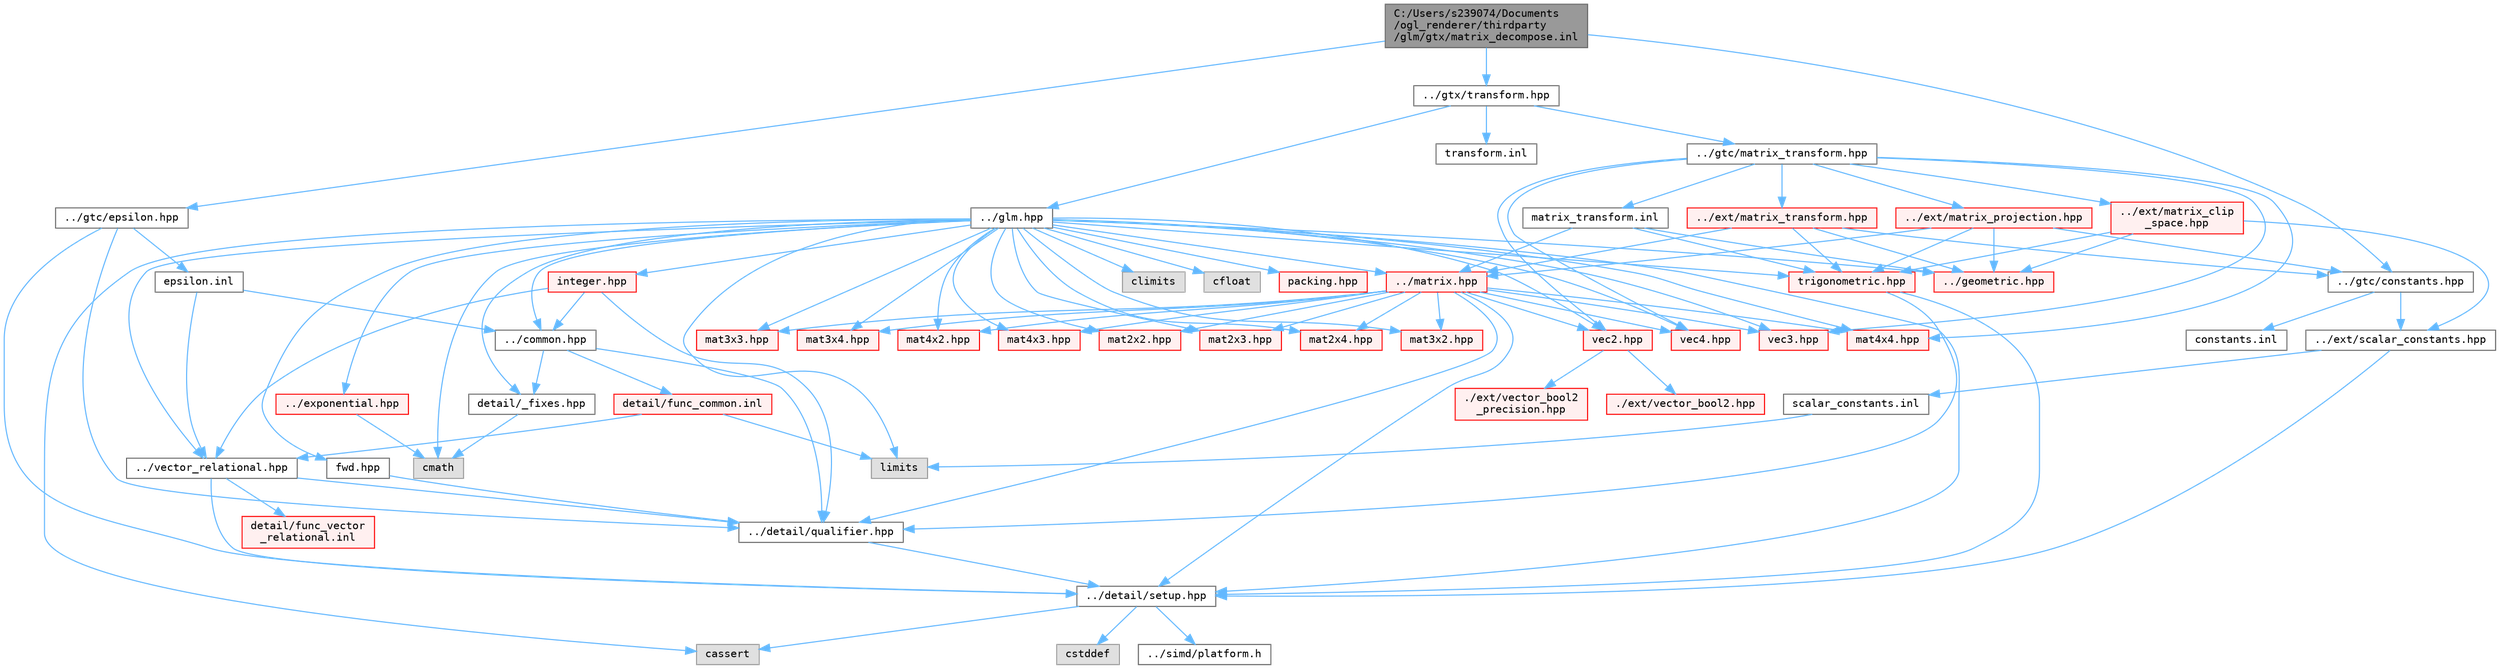 digraph "C:/Users/s239074/Documents/ogl_renderer/thirdparty/glm/gtx/matrix_decompose.inl"
{
 // LATEX_PDF_SIZE
  bgcolor="transparent";
  edge [fontname=Terminal,fontsize=10,labelfontname=Helvetica,labelfontsize=10];
  node [fontname=Terminal,fontsize=10,shape=box,height=0.2,width=0.4];
  Node1 [label="C:/Users/s239074/Documents\l/ogl_renderer/thirdparty\l/glm/gtx/matrix_decompose.inl",height=0.2,width=0.4,color="gray40", fillcolor="grey60", style="filled", fontcolor="black",tooltip=" "];
  Node1 -> Node2 [color="steelblue1",style="solid"];
  Node2 [label="../gtc/constants.hpp",height=0.2,width=0.4,color="grey40", fillcolor="white", style="filled",URL="$constants_8hpp.html",tooltip=" "];
  Node2 -> Node3 [color="steelblue1",style="solid"];
  Node3 [label="../ext/scalar_constants.hpp",height=0.2,width=0.4,color="grey40", fillcolor="white", style="filled",URL="$scalar__constants_8hpp.html",tooltip=" "];
  Node3 -> Node4 [color="steelblue1",style="solid"];
  Node4 [label="../detail/setup.hpp",height=0.2,width=0.4,color="grey40", fillcolor="white", style="filled",URL="$setup_8hpp.html",tooltip=" "];
  Node4 -> Node5 [color="steelblue1",style="solid"];
  Node5 [label="cassert",height=0.2,width=0.4,color="grey60", fillcolor="#E0E0E0", style="filled",tooltip=" "];
  Node4 -> Node6 [color="steelblue1",style="solid"];
  Node6 [label="cstddef",height=0.2,width=0.4,color="grey60", fillcolor="#E0E0E0", style="filled",tooltip=" "];
  Node4 -> Node7 [color="steelblue1",style="solid"];
  Node7 [label="../simd/platform.h",height=0.2,width=0.4,color="grey40", fillcolor="white", style="filled",URL="$platform_8h.html",tooltip=" "];
  Node3 -> Node8 [color="steelblue1",style="solid"];
  Node8 [label="scalar_constants.inl",height=0.2,width=0.4,color="grey40", fillcolor="white", style="filled",URL="$scalar__constants_8inl.html",tooltip=" "];
  Node8 -> Node9 [color="steelblue1",style="solid"];
  Node9 [label="limits",height=0.2,width=0.4,color="grey60", fillcolor="#E0E0E0", style="filled",tooltip=" "];
  Node2 -> Node10 [color="steelblue1",style="solid"];
  Node10 [label="constants.inl",height=0.2,width=0.4,color="grey40", fillcolor="white", style="filled",URL="$constants_8inl.html",tooltip=" "];
  Node1 -> Node11 [color="steelblue1",style="solid"];
  Node11 [label="../gtc/epsilon.hpp",height=0.2,width=0.4,color="grey40", fillcolor="white", style="filled",URL="$epsilon_8hpp.html",tooltip=" "];
  Node11 -> Node4 [color="steelblue1",style="solid"];
  Node11 -> Node12 [color="steelblue1",style="solid"];
  Node12 [label="../detail/qualifier.hpp",height=0.2,width=0.4,color="grey40", fillcolor="white", style="filled",URL="$qualifier_8hpp.html",tooltip=" "];
  Node12 -> Node4 [color="steelblue1",style="solid"];
  Node11 -> Node13 [color="steelblue1",style="solid"];
  Node13 [label="epsilon.inl",height=0.2,width=0.4,color="grey40", fillcolor="white", style="filled",URL="$epsilon_8inl.html",tooltip=" "];
  Node13 -> Node14 [color="steelblue1",style="solid"];
  Node14 [label="../vector_relational.hpp",height=0.2,width=0.4,color="grey40", fillcolor="white", style="filled",URL="$vector__relational_8hpp.html",tooltip=" "];
  Node14 -> Node12 [color="steelblue1",style="solid"];
  Node14 -> Node4 [color="steelblue1",style="solid"];
  Node14 -> Node15 [color="steelblue1",style="solid"];
  Node15 [label="detail/func_vector\l_relational.inl",height=0.2,width=0.4,color="red", fillcolor="#FFF0F0", style="filled",URL="$func__vector__relational_8inl.html",tooltip=" "];
  Node13 -> Node17 [color="steelblue1",style="solid"];
  Node17 [label="../common.hpp",height=0.2,width=0.4,color="grey40", fillcolor="white", style="filled",URL="$common_8hpp.html",tooltip=" "];
  Node17 -> Node12 [color="steelblue1",style="solid"];
  Node17 -> Node18 [color="steelblue1",style="solid"];
  Node18 [label="detail/_fixes.hpp",height=0.2,width=0.4,color="grey40", fillcolor="white", style="filled",URL="$__fixes_8hpp.html",tooltip=" "];
  Node18 -> Node19 [color="steelblue1",style="solid"];
  Node19 [label="cmath",height=0.2,width=0.4,color="grey60", fillcolor="#E0E0E0", style="filled",tooltip=" "];
  Node17 -> Node20 [color="steelblue1",style="solid"];
  Node20 [label="detail/func_common.inl",height=0.2,width=0.4,color="red", fillcolor="#FFF0F0", style="filled",URL="$func__common_8inl.html",tooltip=" "];
  Node20 -> Node14 [color="steelblue1",style="solid"];
  Node20 -> Node9 [color="steelblue1",style="solid"];
  Node1 -> Node32 [color="steelblue1",style="solid"];
  Node32 [label="../gtx/transform.hpp",height=0.2,width=0.4,color="grey40", fillcolor="white", style="filled",URL="$transform_8hpp.html",tooltip=" "];
  Node32 -> Node33 [color="steelblue1",style="solid"];
  Node33 [label="../glm.hpp",height=0.2,width=0.4,color="grey40", fillcolor="white", style="filled",URL="$glm_8hpp.html",tooltip=" "];
  Node33 -> Node18 [color="steelblue1",style="solid"];
  Node33 -> Node4 [color="steelblue1",style="solid"];
  Node33 -> Node19 [color="steelblue1",style="solid"];
  Node33 -> Node34 [color="steelblue1",style="solid"];
  Node34 [label="climits",height=0.2,width=0.4,color="grey60", fillcolor="#E0E0E0", style="filled",tooltip=" "];
  Node33 -> Node35 [color="steelblue1",style="solid"];
  Node35 [label="cfloat",height=0.2,width=0.4,color="grey60", fillcolor="#E0E0E0", style="filled",tooltip=" "];
  Node33 -> Node9 [color="steelblue1",style="solid"];
  Node33 -> Node5 [color="steelblue1",style="solid"];
  Node33 -> Node36 [color="steelblue1",style="solid"];
  Node36 [label="fwd.hpp",height=0.2,width=0.4,color="grey40", fillcolor="white", style="filled",URL="$fwd_8hpp.html",tooltip=" "];
  Node36 -> Node12 [color="steelblue1",style="solid"];
  Node33 -> Node37 [color="steelblue1",style="solid"];
  Node37 [label="vec2.hpp",height=0.2,width=0.4,color="red", fillcolor="#FFF0F0", style="filled",URL="$vec2_8hpp.html",tooltip=" "];
  Node37 -> Node38 [color="steelblue1",style="solid"];
  Node38 [label="./ext/vector_bool2.hpp",height=0.2,width=0.4,color="red", fillcolor="#FFF0F0", style="filled",URL="$vector__bool2_8hpp.html",tooltip=" "];
  Node37 -> Node39 [color="steelblue1",style="solid"];
  Node39 [label="./ext/vector_bool2\l_precision.hpp",height=0.2,width=0.4,color="red", fillcolor="#FFF0F0", style="filled",URL="$vector__bool2__precision_8hpp.html",tooltip=" "];
  Node33 -> Node50 [color="steelblue1",style="solid"];
  Node50 [label="vec3.hpp",height=0.2,width=0.4,color="red", fillcolor="#FFF0F0", style="filled",URL="$vec3_8hpp.html",tooltip=" "];
  Node33 -> Node61 [color="steelblue1",style="solid"];
  Node61 [label="vec4.hpp",height=0.2,width=0.4,color="red", fillcolor="#FFF0F0", style="filled",URL="$vec4_8hpp.html",tooltip=" "];
  Node33 -> Node72 [color="steelblue1",style="solid"];
  Node72 [label="mat2x2.hpp",height=0.2,width=0.4,color="red", fillcolor="#FFF0F0", style="filled",URL="$mat2x2_8hpp.html",tooltip=" "];
  Node33 -> Node77 [color="steelblue1",style="solid"];
  Node77 [label="mat2x3.hpp",height=0.2,width=0.4,color="red", fillcolor="#FFF0F0", style="filled",URL="$mat2x3_8hpp.html",tooltip=" "];
  Node33 -> Node84 [color="steelblue1",style="solid"];
  Node84 [label="mat2x4.hpp",height=0.2,width=0.4,color="red", fillcolor="#FFF0F0", style="filled",URL="$mat2x4_8hpp.html",tooltip=" "];
  Node33 -> Node91 [color="steelblue1",style="solid"];
  Node91 [label="mat3x2.hpp",height=0.2,width=0.4,color="red", fillcolor="#FFF0F0", style="filled",URL="$mat3x2_8hpp.html",tooltip=" "];
  Node33 -> Node98 [color="steelblue1",style="solid"];
  Node98 [label="mat3x3.hpp",height=0.2,width=0.4,color="red", fillcolor="#FFF0F0", style="filled",URL="$mat3x3_8hpp.html",tooltip=" "];
  Node33 -> Node105 [color="steelblue1",style="solid"];
  Node105 [label="mat3x4.hpp",height=0.2,width=0.4,color="red", fillcolor="#FFF0F0", style="filled",URL="$mat3x4_8hpp.html",tooltip=" "];
  Node33 -> Node112 [color="steelblue1",style="solid"];
  Node112 [label="mat4x2.hpp",height=0.2,width=0.4,color="red", fillcolor="#FFF0F0", style="filled",URL="$mat4x2_8hpp.html",tooltip=" "];
  Node33 -> Node119 [color="steelblue1",style="solid"];
  Node119 [label="mat4x3.hpp",height=0.2,width=0.4,color="red", fillcolor="#FFF0F0", style="filled",URL="$mat4x3_8hpp.html",tooltip=" "];
  Node33 -> Node126 [color="steelblue1",style="solid"];
  Node126 [label="mat4x4.hpp",height=0.2,width=0.4,color="red", fillcolor="#FFF0F0", style="filled",URL="$mat4x4_8hpp.html",tooltip=" "];
  Node33 -> Node141 [color="steelblue1",style="solid"];
  Node141 [label="trigonometric.hpp",height=0.2,width=0.4,color="red", fillcolor="#FFF0F0", style="filled",URL="$trigonometric_8hpp.html",tooltip=" "];
  Node141 -> Node4 [color="steelblue1",style="solid"];
  Node141 -> Node12 [color="steelblue1",style="solid"];
  Node33 -> Node136 [color="steelblue1",style="solid"];
  Node136 [label="../exponential.hpp",height=0.2,width=0.4,color="red", fillcolor="#FFF0F0", style="filled",URL="$exponential_8hpp.html",tooltip=" "];
  Node136 -> Node19 [color="steelblue1",style="solid"];
  Node33 -> Node17 [color="steelblue1",style="solid"];
  Node33 -> Node144 [color="steelblue1",style="solid"];
  Node144 [label="packing.hpp",height=0.2,width=0.4,color="red", fillcolor="#FFF0F0", style="filled",URL="$packing_8hpp.html",tooltip=" "];
  Node33 -> Node134 [color="steelblue1",style="solid"];
  Node134 [label="../geometric.hpp",height=0.2,width=0.4,color="red", fillcolor="#FFF0F0", style="filled",URL="$geometric_8hpp.html",tooltip=" "];
  Node33 -> Node76 [color="steelblue1",style="solid"];
  Node76 [label="../matrix.hpp",height=0.2,width=0.4,color="red", fillcolor="#FFF0F0", style="filled",URL="$matrix_8hpp.html",tooltip=" "];
  Node76 -> Node12 [color="steelblue1",style="solid"];
  Node76 -> Node4 [color="steelblue1",style="solid"];
  Node76 -> Node37 [color="steelblue1",style="solid"];
  Node76 -> Node50 [color="steelblue1",style="solid"];
  Node76 -> Node61 [color="steelblue1",style="solid"];
  Node76 -> Node72 [color="steelblue1",style="solid"];
  Node76 -> Node77 [color="steelblue1",style="solid"];
  Node76 -> Node84 [color="steelblue1",style="solid"];
  Node76 -> Node91 [color="steelblue1",style="solid"];
  Node76 -> Node98 [color="steelblue1",style="solid"];
  Node76 -> Node105 [color="steelblue1",style="solid"];
  Node76 -> Node112 [color="steelblue1",style="solid"];
  Node76 -> Node119 [color="steelblue1",style="solid"];
  Node76 -> Node126 [color="steelblue1",style="solid"];
  Node33 -> Node14 [color="steelblue1",style="solid"];
  Node33 -> Node148 [color="steelblue1",style="solid"];
  Node148 [label="integer.hpp",height=0.2,width=0.4,color="red", fillcolor="#FFF0F0", style="filled",URL="$integer_8hpp.html",tooltip=" "];
  Node148 -> Node12 [color="steelblue1",style="solid"];
  Node148 -> Node17 [color="steelblue1",style="solid"];
  Node148 -> Node14 [color="steelblue1",style="solid"];
  Node32 -> Node152 [color="steelblue1",style="solid"];
  Node152 [label="../gtc/matrix_transform.hpp",height=0.2,width=0.4,color="grey40", fillcolor="white", style="filled",URL="$gtc_2matrix__transform_8hpp.html",tooltip=" "];
  Node152 -> Node126 [color="steelblue1",style="solid"];
  Node152 -> Node37 [color="steelblue1",style="solid"];
  Node152 -> Node50 [color="steelblue1",style="solid"];
  Node152 -> Node61 [color="steelblue1",style="solid"];
  Node152 -> Node153 [color="steelblue1",style="solid"];
  Node153 [label="../ext/matrix_projection.hpp",height=0.2,width=0.4,color="red", fillcolor="#FFF0F0", style="filled",URL="$matrix__projection_8hpp.html",tooltip=" "];
  Node153 -> Node2 [color="steelblue1",style="solid"];
  Node153 -> Node134 [color="steelblue1",style="solid"];
  Node153 -> Node141 [color="steelblue1",style="solid"];
  Node153 -> Node76 [color="steelblue1",style="solid"];
  Node152 -> Node155 [color="steelblue1",style="solid"];
  Node155 [label="../ext/matrix_clip\l_space.hpp",height=0.2,width=0.4,color="red", fillcolor="#FFF0F0", style="filled",URL="$matrix__clip__space_8hpp.html",tooltip=" "];
  Node155 -> Node3 [color="steelblue1",style="solid"];
  Node155 -> Node134 [color="steelblue1",style="solid"];
  Node155 -> Node141 [color="steelblue1",style="solid"];
  Node152 -> Node157 [color="steelblue1",style="solid"];
  Node157 [label="../ext/matrix_transform.hpp",height=0.2,width=0.4,color="red", fillcolor="#FFF0F0", style="filled",URL="$ext_2matrix__transform_8hpp.html",tooltip=" "];
  Node157 -> Node2 [color="steelblue1",style="solid"];
  Node157 -> Node134 [color="steelblue1",style="solid"];
  Node157 -> Node141 [color="steelblue1",style="solid"];
  Node157 -> Node76 [color="steelblue1",style="solid"];
  Node152 -> Node159 [color="steelblue1",style="solid"];
  Node159 [label="matrix_transform.inl",height=0.2,width=0.4,color="grey40", fillcolor="white", style="filled",URL="$gtc_2matrix__transform_8inl.html",tooltip=" "];
  Node159 -> Node134 [color="steelblue1",style="solid"];
  Node159 -> Node141 [color="steelblue1",style="solid"];
  Node159 -> Node76 [color="steelblue1",style="solid"];
  Node32 -> Node160 [color="steelblue1",style="solid"];
  Node160 [label="transform.inl",height=0.2,width=0.4,color="grey40", fillcolor="white", style="filled",URL="$transform_8inl.html",tooltip=" "];
}
